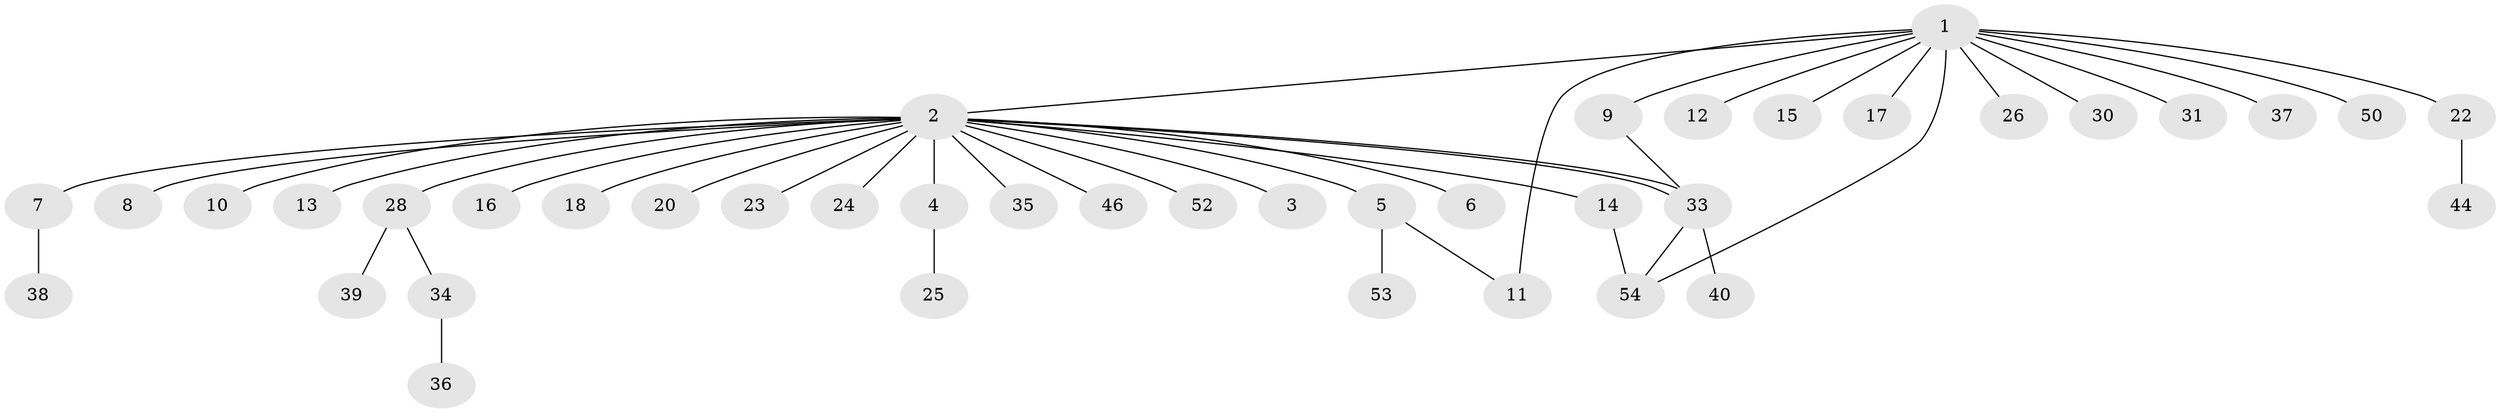 // original degree distribution, {14: 0.017857142857142856, 22: 0.017857142857142856, 1: 0.6071428571428571, 2: 0.23214285714285715, 4: 0.017857142857142856, 3: 0.08928571428571429, 5: 0.017857142857142856}
// Generated by graph-tools (version 1.1) at 2025/41/03/06/25 10:41:52]
// undirected, 41 vertices, 45 edges
graph export_dot {
graph [start="1"]
  node [color=gray90,style=filled];
  1 [super="+43"];
  2 [super="+27"];
  3;
  4 [super="+19"];
  5 [super="+42"];
  6;
  7 [super="+21"];
  8;
  9 [super="+51"];
  10 [super="+55"];
  11 [super="+45"];
  12;
  13;
  14 [super="+47"];
  15;
  16;
  17 [super="+49"];
  18;
  20;
  22;
  23;
  24;
  25 [super="+32"];
  26;
  28 [super="+29"];
  30;
  31;
  33 [super="+41"];
  34;
  35;
  36;
  37;
  38 [super="+48"];
  39;
  40;
  44;
  46;
  50;
  52;
  53;
  54 [super="+56"];
  1 -- 2;
  1 -- 9;
  1 -- 11;
  1 -- 12;
  1 -- 15;
  1 -- 17;
  1 -- 22;
  1 -- 26;
  1 -- 30;
  1 -- 31;
  1 -- 37;
  1 -- 50;
  1 -- 54;
  2 -- 3;
  2 -- 4;
  2 -- 5;
  2 -- 6;
  2 -- 7;
  2 -- 8;
  2 -- 10;
  2 -- 13;
  2 -- 14;
  2 -- 16;
  2 -- 18;
  2 -- 20;
  2 -- 23;
  2 -- 24;
  2 -- 28;
  2 -- 33;
  2 -- 33;
  2 -- 35;
  2 -- 46;
  2 -- 52;
  4 -- 25;
  5 -- 11;
  5 -- 53;
  7 -- 38;
  9 -- 33;
  14 -- 54;
  22 -- 44;
  28 -- 34;
  28 -- 39;
  33 -- 40;
  33 -- 54;
  34 -- 36;
}
